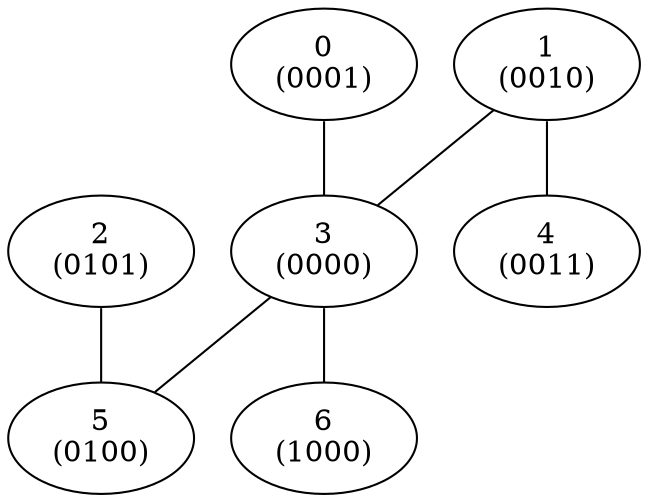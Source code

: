graph fsm {
"0\n(0001)"--"3\n(0000)";
"1\n(0010)"--"3\n(0000)";
"1\n(0010)"--"4\n(0011)";
"2\n(0101)"--"5\n(0100)";
"3\n(0000)"--"5\n(0100)";
"3\n(0000)"--"6\n(1000)";
}